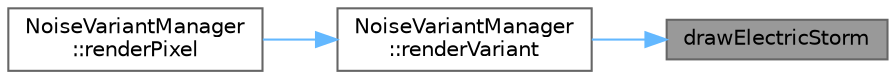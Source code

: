 digraph "drawElectricStorm"
{
 // INTERACTIVE_SVG=YES
 // LATEX_PDF_SIZE
  bgcolor="transparent";
  edge [fontname=Helvetica,fontsize=10,labelfontname=Helvetica,labelfontsize=10];
  node [fontname=Helvetica,fontsize=10,shape=box,height=0.2,width=0.4];
  rankdir="RL";
  Node1 [id="Node000001",label="drawElectricStorm",height=0.2,width=0.4,color="gray40", fillcolor="grey60", style="filled", fontcolor="black",tooltip=" "];
  Node1 -> Node2 [id="edge1_Node000001_Node000002",dir="back",color="steelblue1",style="solid",tooltip=" "];
  Node2 [id="Node000002",label="NoiseVariantManager\l::renderVariant",height=0.2,width=0.4,color="grey40", fillcolor="white", style="filled",URL="$d5/d14/class_noise_variant_manager_ab935fb8965b72b80bd397cc8101b8ea4.html#ab935fb8965b72b80bd397cc8101b8ea4",tooltip=" "];
  Node2 -> Node3 [id="edge2_Node000002_Node000003",dir="back",color="steelblue1",style="solid",tooltip=" "];
  Node3 [id="Node000003",label="NoiseVariantManager\l::renderPixel",height=0.2,width=0.4,color="grey40", fillcolor="white", style="filled",URL="$d5/d14/class_noise_variant_manager_a3d345379622cd0dffb1e726d48c35e30.html#a3d345379622cd0dffb1e726d48c35e30",tooltip=" "];
}
